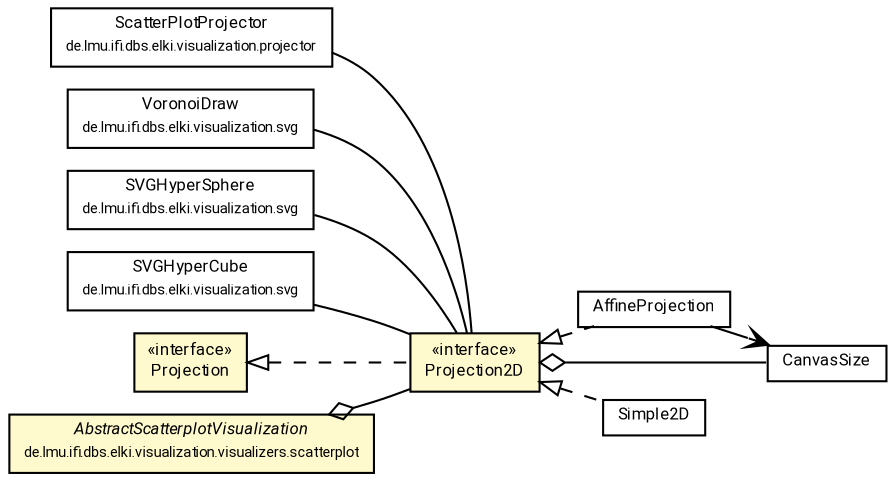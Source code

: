 #!/usr/local/bin/dot
#
# Class diagram 
# Generated by UMLGraph version R5_7_2-60-g0e99a6 (http://www.spinellis.gr/umlgraph/)
#

digraph G {
	graph [fontnames="svg"]
	edge [fontname="Roboto",fontsize=7,labelfontname="Roboto",labelfontsize=7,color="black"];
	node [fontname="Roboto",fontcolor="black",fontsize=8,shape=plaintext,margin=0,width=0,height=0];
	nodesep=0.15;
	ranksep=0.25;
	rankdir=LR;
	// de.lmu.ifi.dbs.elki.visualization.projector.ScatterPlotProjector<V extends de.lmu.ifi.dbs.elki.data.spatial.SpatialComparable>
	c8475558 [label=<<table title="de.lmu.ifi.dbs.elki.visualization.projector.ScatterPlotProjector" border="0" cellborder="1" cellspacing="0" cellpadding="2" href="../projector/ScatterPlotProjector.html" target="_parent">
		<tr><td><table border="0" cellspacing="0" cellpadding="1">
		<tr><td align="center" balign="center"> <font face="Roboto">ScatterPlotProjector</font> </td></tr>
		<tr><td align="center" balign="center"> <font face="Roboto" point-size="7.0">de.lmu.ifi.dbs.elki.visualization.projector</font> </td></tr>
		</table></td></tr>
		</table>>, URL="../projector/ScatterPlotProjector.html"];
	// de.lmu.ifi.dbs.elki.visualization.svg.VoronoiDraw
	c8475592 [label=<<table title="de.lmu.ifi.dbs.elki.visualization.svg.VoronoiDraw" border="0" cellborder="1" cellspacing="0" cellpadding="2" href="../svg/VoronoiDraw.html" target="_parent">
		<tr><td><table border="0" cellspacing="0" cellpadding="1">
		<tr><td align="center" balign="center"> <font face="Roboto">VoronoiDraw</font> </td></tr>
		<tr><td align="center" balign="center"> <font face="Roboto" point-size="7.0">de.lmu.ifi.dbs.elki.visualization.svg</font> </td></tr>
		</table></td></tr>
		</table>>, URL="../svg/VoronoiDraw.html"];
	// de.lmu.ifi.dbs.elki.visualization.svg.SVGHyperSphere
	c8475594 [label=<<table title="de.lmu.ifi.dbs.elki.visualization.svg.SVGHyperSphere" border="0" cellborder="1" cellspacing="0" cellpadding="2" href="../svg/SVGHyperSphere.html" target="_parent">
		<tr><td><table border="0" cellspacing="0" cellpadding="1">
		<tr><td align="center" balign="center"> <font face="Roboto">SVGHyperSphere</font> </td></tr>
		<tr><td align="center" balign="center"> <font face="Roboto" point-size="7.0">de.lmu.ifi.dbs.elki.visualization.svg</font> </td></tr>
		</table></td></tr>
		</table>>, URL="../svg/SVGHyperSphere.html"];
	// de.lmu.ifi.dbs.elki.visualization.svg.SVGHyperCube
	c8475597 [label=<<table title="de.lmu.ifi.dbs.elki.visualization.svg.SVGHyperCube" border="0" cellborder="1" cellspacing="0" cellpadding="2" href="../svg/SVGHyperCube.html" target="_parent">
		<tr><td><table border="0" cellspacing="0" cellpadding="1">
		<tr><td align="center" balign="center"> <font face="Roboto">SVGHyperCube</font> </td></tr>
		<tr><td align="center" balign="center"> <font face="Roboto" point-size="7.0">de.lmu.ifi.dbs.elki.visualization.svg</font> </td></tr>
		</table></td></tr>
		</table>>, URL="../svg/SVGHyperCube.html"];
	// de.lmu.ifi.dbs.elki.visualization.projections.AffineProjection
	c8475621 [label=<<table title="de.lmu.ifi.dbs.elki.visualization.projections.AffineProjection" border="0" cellborder="1" cellspacing="0" cellpadding="2" href="AffineProjection.html" target="_parent">
		<tr><td><table border="0" cellspacing="0" cellpadding="1">
		<tr><td align="center" balign="center"> <font face="Roboto">AffineProjection</font> </td></tr>
		</table></td></tr>
		</table>>, URL="AffineProjection.html"];
	// de.lmu.ifi.dbs.elki.visualization.projections.Projection
	c8475622 [label=<<table title="de.lmu.ifi.dbs.elki.visualization.projections.Projection" border="0" cellborder="1" cellspacing="0" cellpadding="2" bgcolor="LemonChiffon" href="Projection.html" target="_parent">
		<tr><td><table border="0" cellspacing="0" cellpadding="1">
		<tr><td align="center" balign="center"> &#171;interface&#187; </td></tr>
		<tr><td align="center" balign="center"> <font face="Roboto">Projection</font> </td></tr>
		</table></td></tr>
		</table>>, URL="Projection.html"];
	// de.lmu.ifi.dbs.elki.visualization.projections.Projection2D
	c8475624 [label=<<table title="de.lmu.ifi.dbs.elki.visualization.projections.Projection2D" border="0" cellborder="1" cellspacing="0" cellpadding="2" bgcolor="lemonChiffon" href="Projection2D.html" target="_parent">
		<tr><td><table border="0" cellspacing="0" cellpadding="1">
		<tr><td align="center" balign="center"> &#171;interface&#187; </td></tr>
		<tr><td align="center" balign="center"> <font face="Roboto">Projection2D</font> </td></tr>
		</table></td></tr>
		</table>>, URL="Projection2D.html"];
	// de.lmu.ifi.dbs.elki.visualization.projections.CanvasSize
	c8475628 [label=<<table title="de.lmu.ifi.dbs.elki.visualization.projections.CanvasSize" border="0" cellborder="1" cellspacing="0" cellpadding="2" href="CanvasSize.html" target="_parent">
		<tr><td><table border="0" cellspacing="0" cellpadding="1">
		<tr><td align="center" balign="center"> <font face="Roboto">CanvasSize</font> </td></tr>
		</table></td></tr>
		</table>>, URL="CanvasSize.html"];
	// de.lmu.ifi.dbs.elki.visualization.projections.Simple2D
	c8475633 [label=<<table title="de.lmu.ifi.dbs.elki.visualization.projections.Simple2D" border="0" cellborder="1" cellspacing="0" cellpadding="2" href="Simple2D.html" target="_parent">
		<tr><td><table border="0" cellspacing="0" cellpadding="1">
		<tr><td align="center" balign="center"> <font face="Roboto">Simple2D</font> </td></tr>
		</table></td></tr>
		</table>>, URL="Simple2D.html"];
	// de.lmu.ifi.dbs.elki.visualization.visualizers.scatterplot.AbstractScatterplotVisualization
	c8475728 [label=<<table title="de.lmu.ifi.dbs.elki.visualization.visualizers.scatterplot.AbstractScatterplotVisualization" border="0" cellborder="1" cellspacing="0" cellpadding="2" bgcolor="LemonChiffon" href="../visualizers/scatterplot/AbstractScatterplotVisualization.html" target="_parent">
		<tr><td><table border="0" cellspacing="0" cellpadding="1">
		<tr><td align="center" balign="center"> <font face="Roboto"><i>AbstractScatterplotVisualization</i></font> </td></tr>
		<tr><td align="center" balign="center"> <font face="Roboto" point-size="7.0">de.lmu.ifi.dbs.elki.visualization.visualizers.scatterplot</font> </td></tr>
		</table></td></tr>
		</table>>, URL="../visualizers/scatterplot/AbstractScatterplotVisualization.html"];
	// de.lmu.ifi.dbs.elki.visualization.projector.ScatterPlotProjector<V extends de.lmu.ifi.dbs.elki.data.spatial.SpatialComparable> assoc de.lmu.ifi.dbs.elki.visualization.projections.Projection2D
	c8475558 -> c8475624 [arrowhead=none,weight=2];
	// de.lmu.ifi.dbs.elki.visualization.svg.VoronoiDraw assoc de.lmu.ifi.dbs.elki.visualization.projections.Projection2D
	c8475592 -> c8475624 [arrowhead=none,weight=2];
	// de.lmu.ifi.dbs.elki.visualization.svg.SVGHyperSphere assoc de.lmu.ifi.dbs.elki.visualization.projections.Projection2D
	c8475594 -> c8475624 [arrowhead=none,weight=2];
	// de.lmu.ifi.dbs.elki.visualization.svg.SVGHyperCube assoc de.lmu.ifi.dbs.elki.visualization.projections.Projection2D
	c8475597 -> c8475624 [arrowhead=none,weight=2];
	// de.lmu.ifi.dbs.elki.visualization.projections.AffineProjection implements de.lmu.ifi.dbs.elki.visualization.projections.Projection2D
	c8475624 -> c8475621 [arrowtail=empty,style=dashed,dir=back,weight=9];
	// de.lmu.ifi.dbs.elki.visualization.projections.Projection2D implements de.lmu.ifi.dbs.elki.visualization.projections.Projection
	c8475622 -> c8475624 [arrowtail=empty,style=dashed,dir=back,weight=9];
	// de.lmu.ifi.dbs.elki.visualization.projections.Projection2D has de.lmu.ifi.dbs.elki.visualization.projections.CanvasSize
	c8475624 -> c8475628 [arrowhead=none,arrowtail=ediamond,dir=back,weight=4];
	// de.lmu.ifi.dbs.elki.visualization.projections.Simple2D implements de.lmu.ifi.dbs.elki.visualization.projections.Projection2D
	c8475624 -> c8475633 [arrowtail=empty,style=dashed,dir=back,weight=9];
	// de.lmu.ifi.dbs.elki.visualization.visualizers.scatterplot.AbstractScatterplotVisualization has de.lmu.ifi.dbs.elki.visualization.projections.Projection2D
	c8475728 -> c8475624 [arrowhead=none,arrowtail=ediamond,dir=back,weight=4];
	// de.lmu.ifi.dbs.elki.visualization.projections.AffineProjection navassoc de.lmu.ifi.dbs.elki.visualization.projections.CanvasSize
	c8475621 -> c8475628 [arrowhead=open,weight=1];
}

